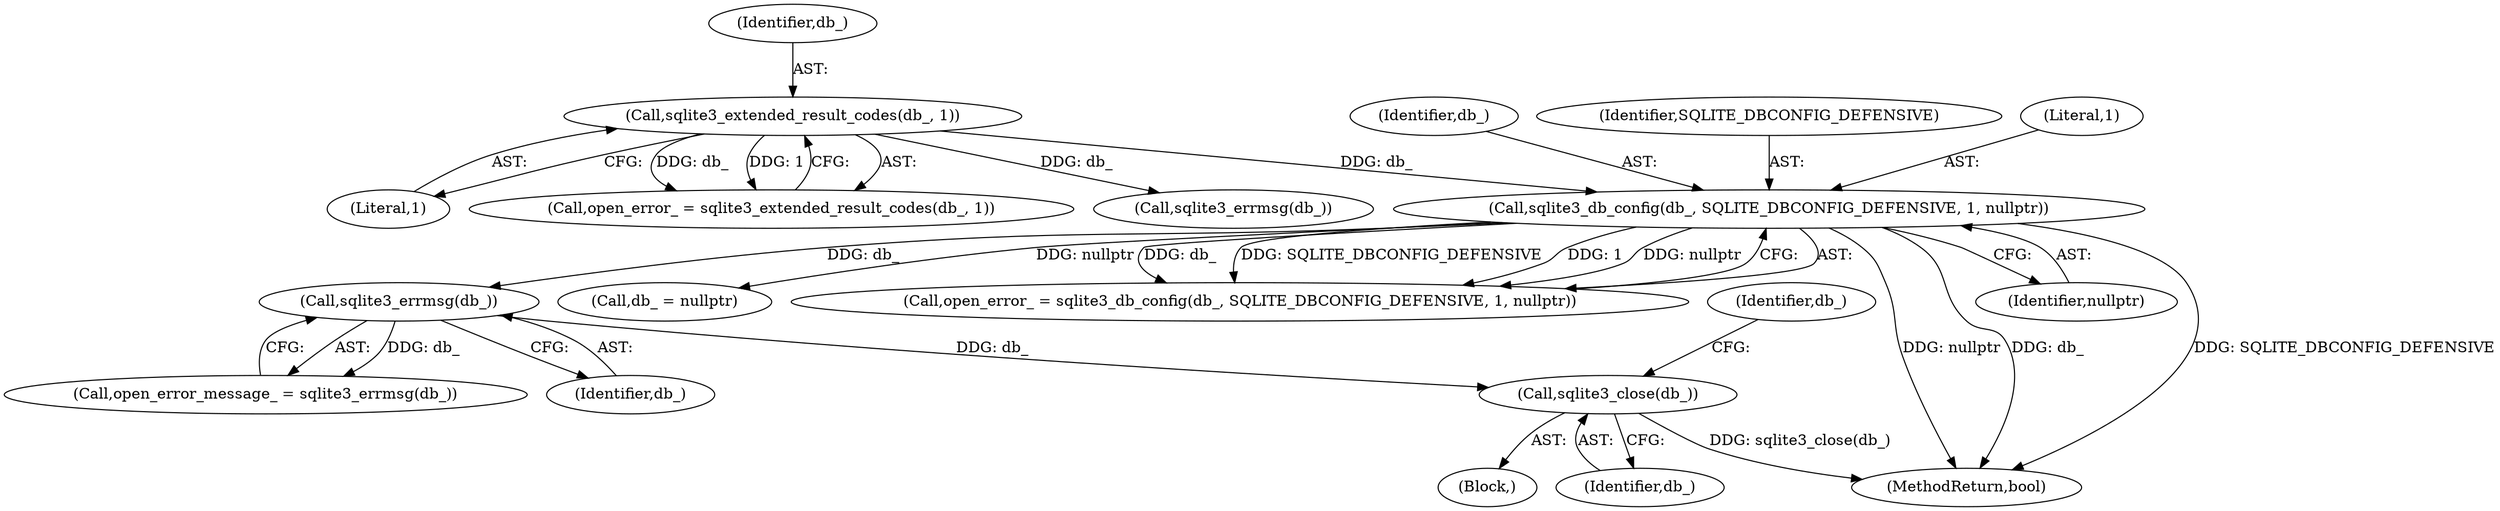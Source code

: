 digraph "0_Chrome_a06c5187775536a68f035f16cdb8bc47b9bfad24@API" {
"1000191" [label="(Call,sqlite3_close(db_))"];
"1000183" [label="(Call,sqlite3_errmsg(db_))"];
"1000171" [label="(Call,sqlite3_db_config(db_, SQLITE_DBCONFIG_DEFENSIVE, 1, nullptr))"];
"1000144" [label="(Call,sqlite3_extended_result_codes(db_, 1))"];
"1000144" [label="(Call,sqlite3_extended_result_codes(db_, 1))"];
"1000193" [label="(Call,db_ = nullptr)"];
"1000169" [label="(Call,open_error_ = sqlite3_db_config(db_, SQLITE_DBCONFIG_DEFENSIVE, 1, nullptr))"];
"1000173" [label="(Identifier,SQLITE_DBCONFIG_DEFENSIVE)"];
"1000223" [label="(MethodReturn,bool)"];
"1000145" [label="(Identifier,db_)"];
"1000154" [label="(Call,sqlite3_errmsg(db_))"];
"1000142" [label="(Call,open_error_ = sqlite3_extended_result_codes(db_, 1))"];
"1000191" [label="(Call,sqlite3_close(db_))"];
"1000174" [label="(Literal,1)"];
"1000180" [label="(Block,)"];
"1000183" [label="(Call,sqlite3_errmsg(db_))"];
"1000184" [label="(Identifier,db_)"];
"1000146" [label="(Literal,1)"];
"1000171" [label="(Call,sqlite3_db_config(db_, SQLITE_DBCONFIG_DEFENSIVE, 1, nullptr))"];
"1000192" [label="(Identifier,db_)"];
"1000194" [label="(Identifier,db_)"];
"1000181" [label="(Call,open_error_message_ = sqlite3_errmsg(db_))"];
"1000175" [label="(Identifier,nullptr)"];
"1000172" [label="(Identifier,db_)"];
"1000191" -> "1000180"  [label="AST: "];
"1000191" -> "1000192"  [label="CFG: "];
"1000192" -> "1000191"  [label="AST: "];
"1000194" -> "1000191"  [label="CFG: "];
"1000191" -> "1000223"  [label="DDG: sqlite3_close(db_)"];
"1000183" -> "1000191"  [label="DDG: db_"];
"1000183" -> "1000181"  [label="AST: "];
"1000183" -> "1000184"  [label="CFG: "];
"1000184" -> "1000183"  [label="AST: "];
"1000181" -> "1000183"  [label="CFG: "];
"1000183" -> "1000181"  [label="DDG: db_"];
"1000171" -> "1000183"  [label="DDG: db_"];
"1000171" -> "1000169"  [label="AST: "];
"1000171" -> "1000175"  [label="CFG: "];
"1000172" -> "1000171"  [label="AST: "];
"1000173" -> "1000171"  [label="AST: "];
"1000174" -> "1000171"  [label="AST: "];
"1000175" -> "1000171"  [label="AST: "];
"1000169" -> "1000171"  [label="CFG: "];
"1000171" -> "1000223"  [label="DDG: db_"];
"1000171" -> "1000223"  [label="DDG: SQLITE_DBCONFIG_DEFENSIVE"];
"1000171" -> "1000223"  [label="DDG: nullptr"];
"1000171" -> "1000169"  [label="DDG: db_"];
"1000171" -> "1000169"  [label="DDG: SQLITE_DBCONFIG_DEFENSIVE"];
"1000171" -> "1000169"  [label="DDG: 1"];
"1000171" -> "1000169"  [label="DDG: nullptr"];
"1000144" -> "1000171"  [label="DDG: db_"];
"1000171" -> "1000193"  [label="DDG: nullptr"];
"1000144" -> "1000142"  [label="AST: "];
"1000144" -> "1000146"  [label="CFG: "];
"1000145" -> "1000144"  [label="AST: "];
"1000146" -> "1000144"  [label="AST: "];
"1000142" -> "1000144"  [label="CFG: "];
"1000144" -> "1000142"  [label="DDG: db_"];
"1000144" -> "1000142"  [label="DDG: 1"];
"1000144" -> "1000154"  [label="DDG: db_"];
}
